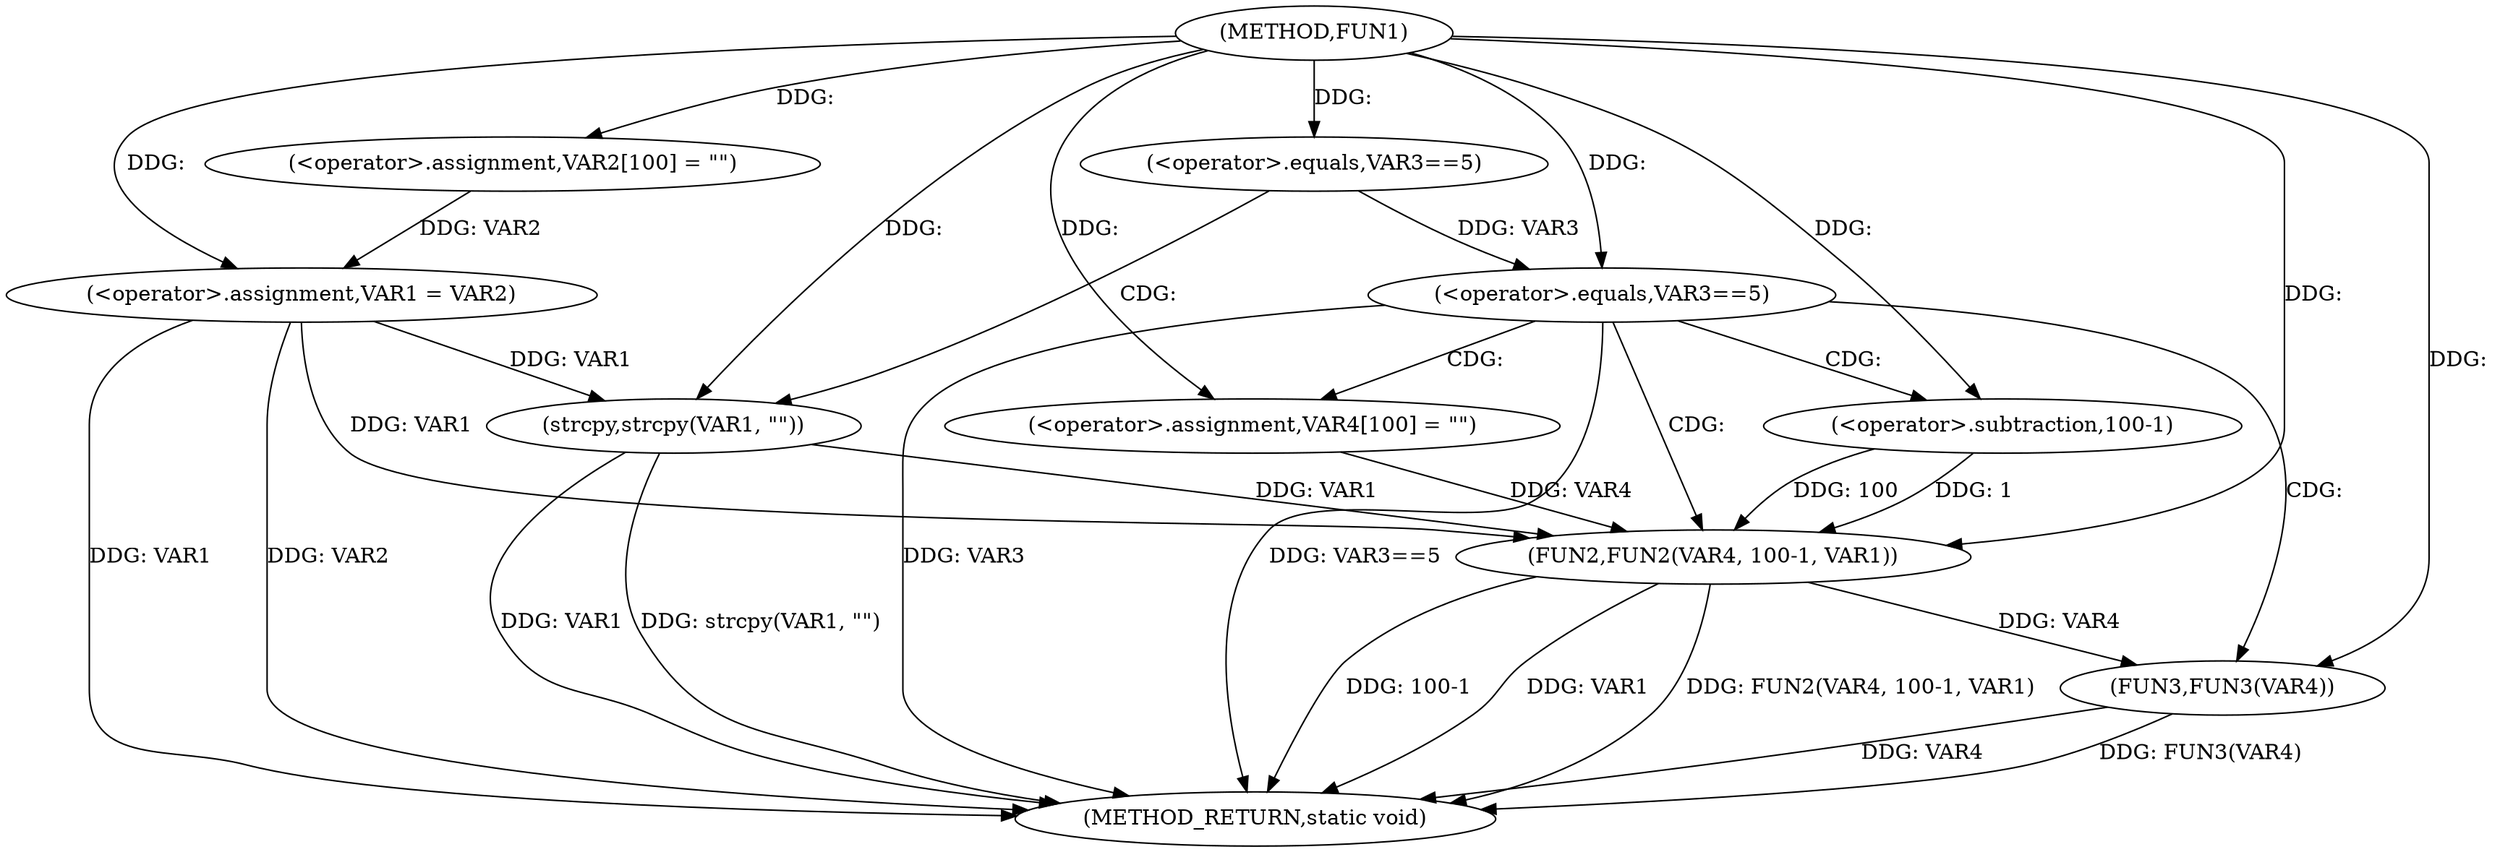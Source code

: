 digraph FUN1 {  
"1000100" [label = "(METHOD,FUN1)" ]
"1000136" [label = "(METHOD_RETURN,static void)" ]
"1000104" [label = "(<operator>.assignment,VAR2[100] = \"\")" ]
"1000107" [label = "(<operator>.assignment,VAR1 = VAR2)" ]
"1000111" [label = "(<operator>.equals,VAR3==5)" ]
"1000115" [label = "(strcpy,strcpy(VAR1, \"\"))" ]
"1000119" [label = "(<operator>.equals,VAR3==5)" ]
"1000125" [label = "(<operator>.assignment,VAR4[100] = \"\")" ]
"1000128" [label = "(FUN2,FUN2(VAR4, 100-1, VAR1))" ]
"1000130" [label = "(<operator>.subtraction,100-1)" ]
"1000134" [label = "(FUN3,FUN3(VAR4))" ]
  "1000128" -> "1000136"  [ label = "DDG: 100-1"] 
  "1000107" -> "1000136"  [ label = "DDG: VAR1"] 
  "1000134" -> "1000136"  [ label = "DDG: FUN3(VAR4)"] 
  "1000115" -> "1000136"  [ label = "DDG: strcpy(VAR1, \"\")"] 
  "1000128" -> "1000136"  [ label = "DDG: VAR1"] 
  "1000128" -> "1000136"  [ label = "DDG: FUN2(VAR4, 100-1, VAR1)"] 
  "1000119" -> "1000136"  [ label = "DDG: VAR3==5"] 
  "1000115" -> "1000136"  [ label = "DDG: VAR1"] 
  "1000107" -> "1000136"  [ label = "DDG: VAR2"] 
  "1000134" -> "1000136"  [ label = "DDG: VAR4"] 
  "1000119" -> "1000136"  [ label = "DDG: VAR3"] 
  "1000100" -> "1000104"  [ label = "DDG: "] 
  "1000104" -> "1000107"  [ label = "DDG: VAR2"] 
  "1000100" -> "1000107"  [ label = "DDG: "] 
  "1000100" -> "1000111"  [ label = "DDG: "] 
  "1000107" -> "1000115"  [ label = "DDG: VAR1"] 
  "1000100" -> "1000115"  [ label = "DDG: "] 
  "1000111" -> "1000119"  [ label = "DDG: VAR3"] 
  "1000100" -> "1000119"  [ label = "DDG: "] 
  "1000100" -> "1000125"  [ label = "DDG: "] 
  "1000125" -> "1000128"  [ label = "DDG: VAR4"] 
  "1000100" -> "1000128"  [ label = "DDG: "] 
  "1000130" -> "1000128"  [ label = "DDG: 100"] 
  "1000130" -> "1000128"  [ label = "DDG: 1"] 
  "1000100" -> "1000130"  [ label = "DDG: "] 
  "1000107" -> "1000128"  [ label = "DDG: VAR1"] 
  "1000115" -> "1000128"  [ label = "DDG: VAR1"] 
  "1000128" -> "1000134"  [ label = "DDG: VAR4"] 
  "1000100" -> "1000134"  [ label = "DDG: "] 
  "1000111" -> "1000115"  [ label = "CDG: "] 
  "1000119" -> "1000128"  [ label = "CDG: "] 
  "1000119" -> "1000125"  [ label = "CDG: "] 
  "1000119" -> "1000130"  [ label = "CDG: "] 
  "1000119" -> "1000134"  [ label = "CDG: "] 
}
